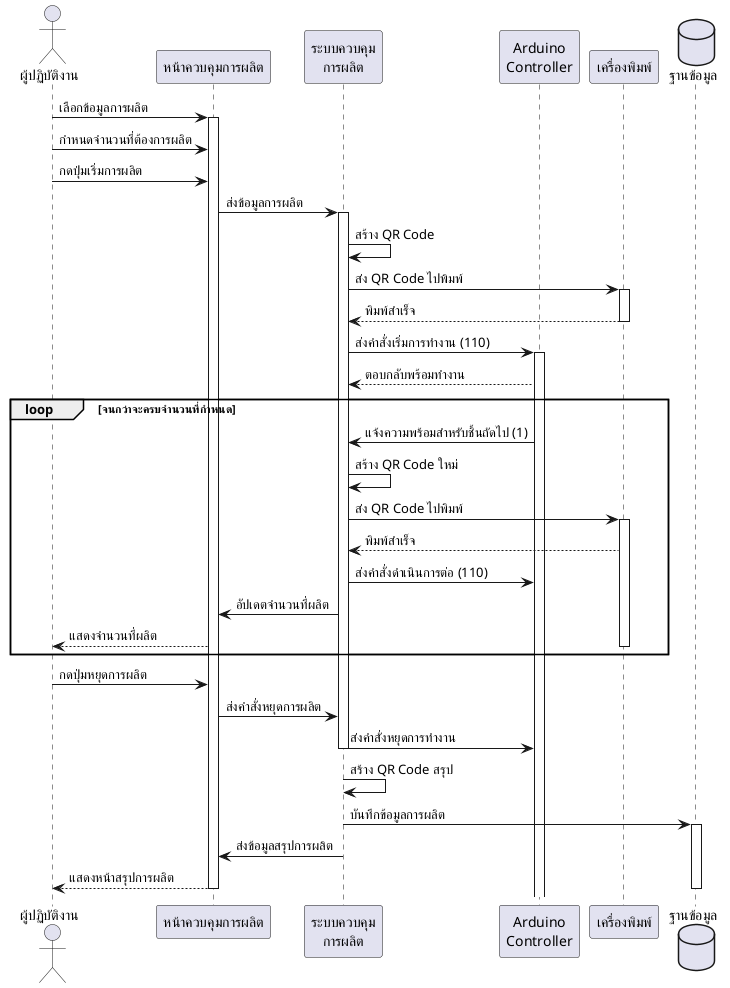 @startuml Production Process Sequence
skinparam defaultFontName "Prompt"
skinparam backgroundColor #ffffff

actor "ผู้ปฏิบัติงาน" as User
participant "หน้าควบคุมการผลิต" as ControlPage
participant "ระบบควบคุม\nการผลิต" as System
participant "Arduino\nController" as Arduino
participant "เครื่องพิมพ์" as Printer
database "ฐานข้อมูล" as DB

User -> ControlPage++ : เลือกข้อมูลการผลิต
User -> ControlPage : กำหนดจำนวนที่ต้องการผลิต
User -> ControlPage : กดปุ่มเริ่มการผลิต
ControlPage -> System++ : ส่งข้อมูลการผลิต

System -> System : สร้าง QR Code
System -> Printer++ : ส่ง QR Code ไปพิมพ์
Printer --> System-- : พิมพ์สำเร็จ

System -> Arduino++ : ส่งคำสั่งเริ่มการทำงาน (110)
Arduino --> System : ตอบกลับพร้อมทำงาน

loop จนกว่าจะครบจำนวนที่กำหนด
    Arduino -> System : แจ้งความพร้อมสำหรับชิ้นถัดไป (1)
    System -> System : สร้าง QR Code ใหม่
    System -> Printer++ : ส่ง QR Code ไปพิมพ์
    Printer --> System : พิมพ์สำเร็จ
    System -> Arduino : ส่งคำสั่งดำเนินการต่อ (110)
    System -> ControlPage : อัปเดตจำนวนที่ผลิต
    ControlPage --> User : แสดงจำนวนที่ผลิต
    deactivate Printer
end

User -> ControlPage : กดปุ่มหยุดการผลิต
ControlPage -> System : ส่งคำสั่งหยุดการผลิต
System -> Arduino-- : ส่งคำสั่งหยุดการทำงาน
System -> System : สร้าง QR Code สรุป
System -> DB++ : บันทึกข้อมูลการผลิต
System -> ControlPage : ส่งข้อมูลสรุปการผลิต
ControlPage --> User : แสดงหน้าสรุปการผลิต
deactivate ControlPage
deactivate System
deactivate DB
@enduml